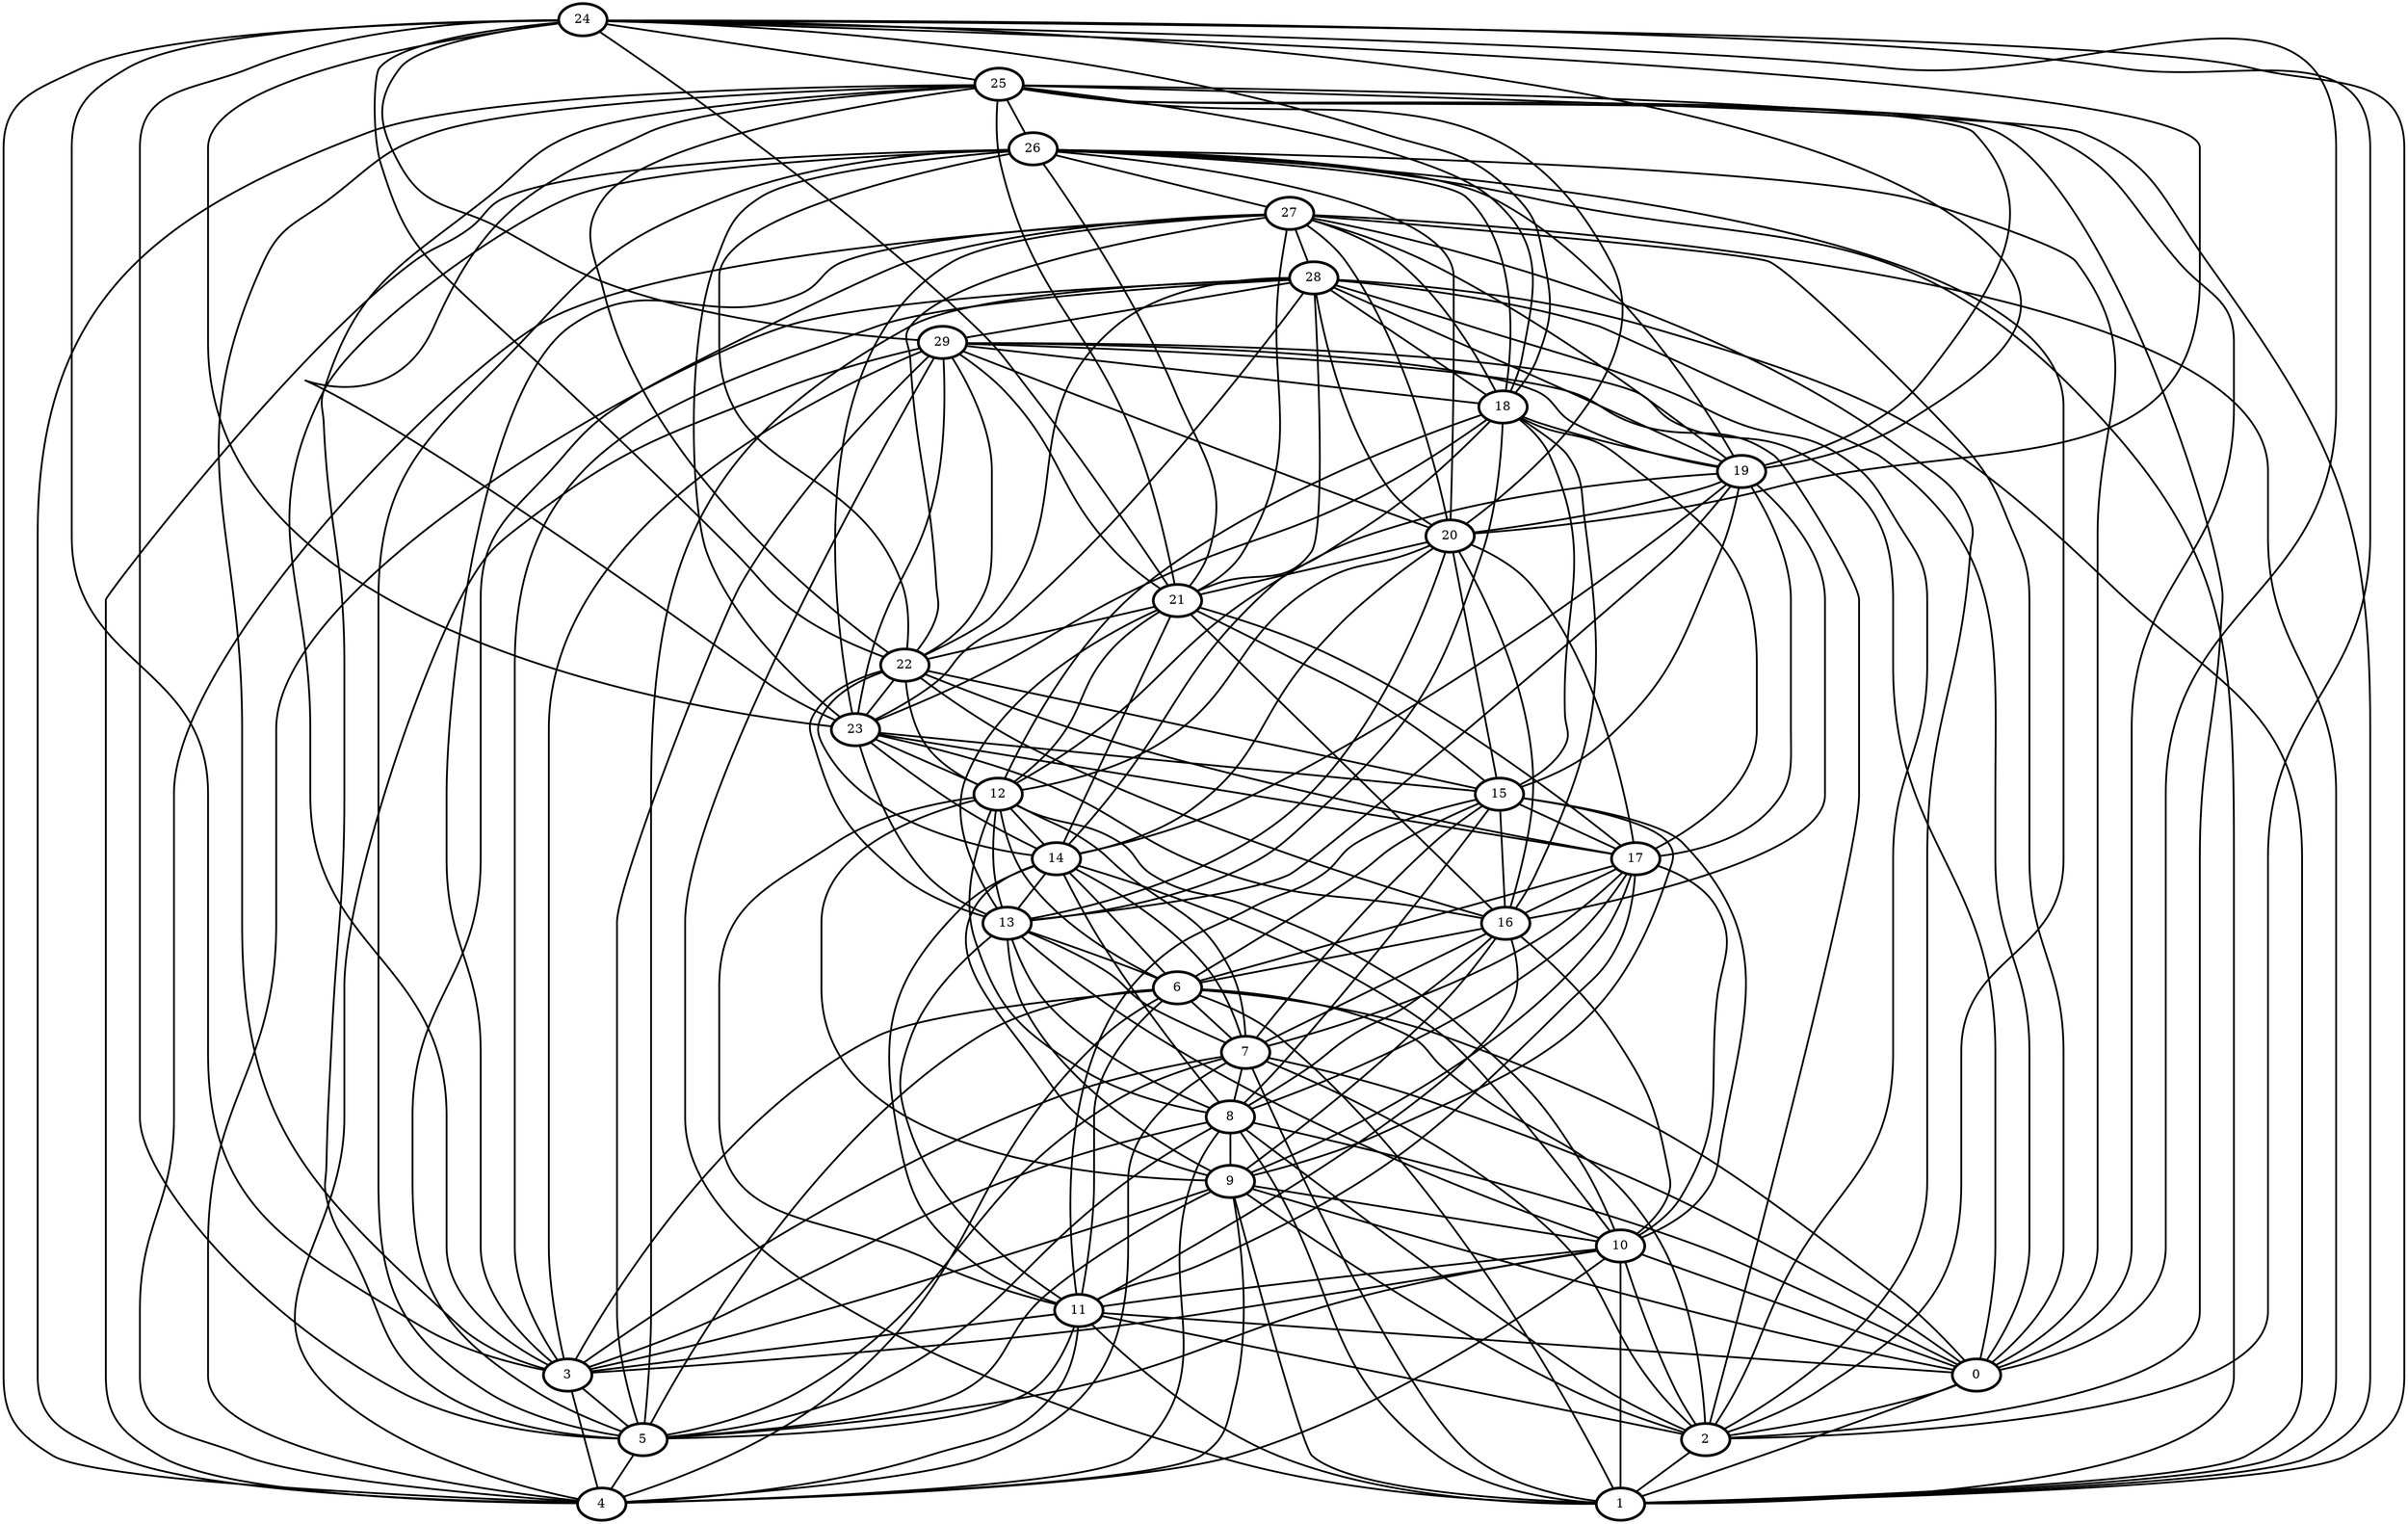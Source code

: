 Graph G {
    0 [penwidth=3,label="0"]
    1 [penwidth=3,label="1"]
    2 [penwidth=3,label="2"]
    3 [penwidth=3,label="3"]
    4 [penwidth=3,label="4"]
    5 [penwidth=3,label="5"]
    6 [penwidth=3,label="6"]
    7 [penwidth=3,label="7"]
    8 [penwidth=3,label="8"]
    9 [penwidth=3,label="9"]
    10 [penwidth=3,label="10"]
    11 [penwidth=3,label="11"]
    12 [penwidth=3,label="12"]
    13 [penwidth=3,label="13"]
    14 [penwidth=3,label="14"]
    15 [penwidth=3,label="15"]
    16 [penwidth=3,label="16"]
    17 [penwidth=3,label="17"]
    18 [penwidth=3,label="18"]
    19 [penwidth=3,label="19"]
    20 [penwidth=3,label="20"]
    21 [penwidth=3,label="21"]
    22 [penwidth=3,label="22"]
    23 [penwidth=3,label="23"]
    24 [penwidth=3,label="24"]
    25 [penwidth=3,label="25"]
    26 [penwidth=3,label="26"]
    27 [penwidth=3,label="27"]
    28 [penwidth=3,label="28"]
    29 [penwidth=3,label="29"]

    1--0 [penwidth=2]
    2--1 [penwidth=2]
    0--2 [penwidth=2]
    4--3 [penwidth=2]
    5--4 [penwidth=2]
    3--5 [penwidth=2]
    6--0 [penwidth=2]
    6--1 [penwidth=2]
    6--2 [penwidth=2]
    6--3 [penwidth=2]
    6--4 [penwidth=2]
    6--5 [penwidth=2]
    7--0 [penwidth=2]
    7--1 [penwidth=2]
    7--2 [penwidth=2]
    7--3 [penwidth=2]
    7--4 [penwidth=2]
    7--5 [penwidth=2]
    8--0 [penwidth=2]
    8--1 [penwidth=2]
    8--2 [penwidth=2]
    8--3 [penwidth=2]
    8--4 [penwidth=2]
    8--5 [penwidth=2]
    9--0 [penwidth=2]
    9--1 [penwidth=2]
    9--2 [penwidth=2]
    9--3 [penwidth=2]
    9--4 [penwidth=2]
    9--5 [penwidth=2]
    10--0 [penwidth=2]
    10--1 [penwidth=2]
    10--2 [penwidth=2]
    10--3 [penwidth=2]
    10--4 [penwidth=2]
    10--5 [penwidth=2]
    11--0 [penwidth=2]
    11--1 [penwidth=2]
    11--2 [penwidth=2]
    11--3 [penwidth=2]
    11--4 [penwidth=2]
    11--5 [penwidth=2]
    6--7 [penwidth=2]
    7--8 [penwidth=2]
    8--9 [penwidth=2]
    9--10 [penwidth=2]
    10--11 [penwidth=2]
    11--6 [penwidth=2]
    12--6 [penwidth=2]
    12--7 [penwidth=2]
    12--8 [penwidth=2]
    12--9 [penwidth=2]
    12--10 [penwidth=2]
    12--11 [penwidth=2]
    13--6 [penwidth=2]
    13--7 [penwidth=2]
    13--8 [penwidth=2]
    13--9 [penwidth=2]
    13--10 [penwidth=2]
    13--11 [penwidth=2]
    14--6 [penwidth=2]
    14--7 [penwidth=2]
    14--8 [penwidth=2]
    14--9 [penwidth=2]
    14--10 [penwidth=2]
    14--11 [penwidth=2]
    15--6 [penwidth=2]
    15--7 [penwidth=2]
    15--8 [penwidth=2]
    15--9 [penwidth=2]
    15--10 [penwidth=2]
    15--11 [penwidth=2]
    16--6 [penwidth=2]
    16--7 [penwidth=2]
    16--8 [penwidth=2]
    16--9 [penwidth=2]
    16--10 [penwidth=2]
    16--11 [penwidth=2]
    17--6 [penwidth=2]
    17--7 [penwidth=2]
    17--8 [penwidth=2]
    17--9 [penwidth=2]
    17--10 [penwidth=2]
    17--11 [penwidth=2]
    13--12 [penwidth=2]
    14--13 [penwidth=2]
    12--14 [penwidth=2]
    16--15 [penwidth=2]
    17--16 [penwidth=2]
    15--17 [penwidth=2]
    18--12 [penwidth=2]
    18--13 [penwidth=2]
    18--14 [penwidth=2]
    18--15 [penwidth=2]
    18--16 [penwidth=2]
    18--17 [penwidth=2]
    19--12 [penwidth=2]
    19--13 [penwidth=2]
    19--14 [penwidth=2]
    19--15 [penwidth=2]
    19--16 [penwidth=2]
    19--17 [penwidth=2]
    20--12 [penwidth=2]
    20--13 [penwidth=2]
    20--14 [penwidth=2]
    20--15 [penwidth=2]
    20--16 [penwidth=2]
    20--17 [penwidth=2]
    21--12 [penwidth=2]
    21--13 [penwidth=2]
    21--14 [penwidth=2]
    21--15 [penwidth=2]
    21--16 [penwidth=2]
    21--17 [penwidth=2]
    22--12 [penwidth=2]
    22--13 [penwidth=2]
    22--14 [penwidth=2]
    22--15 [penwidth=2]
    22--16 [penwidth=2]
    22--17 [penwidth=2]
    23--12 [penwidth=2]
    23--13 [penwidth=2]
    23--14 [penwidth=2]
    23--15 [penwidth=2]
    23--16 [penwidth=2]
    23--17 [penwidth=2]
    18--19 [penwidth=2]
    19--20 [penwidth=2]
    20--21 [penwidth=2]
    21--22 [penwidth=2]
    22--23 [penwidth=2]
    23--18 [penwidth=2]
    24--0 [penwidth=2]
    24--1 [penwidth=2]
    24--2 [penwidth=2]
    24--3 [penwidth=2]
    24--4 [penwidth=2]
    24--5 [penwidth=2]
    24--18 [penwidth=2]
    24--19 [penwidth=2]
    24--20 [penwidth=2]
    24--21 [penwidth=2]
    24--22 [penwidth=2]
    24--23 [penwidth=2]
    25--0 [penwidth=2]
    25--1 [penwidth=2]
    25--2 [penwidth=2]
    25--3 [penwidth=2]
    25--4 [penwidth=2]
    25--5 [penwidth=2]
    25--18 [penwidth=2]
    25--19 [penwidth=2]
    25--20 [penwidth=2]
    25--21 [penwidth=2]
    25--22 [penwidth=2]
    25--23 [penwidth=2]
    26--0 [penwidth=2]
    26--1 [penwidth=2]
    26--2 [penwidth=2]
    26--3 [penwidth=2]
    26--4 [penwidth=2]
    26--5 [penwidth=2]
    26--18 [penwidth=2]
    26--19 [penwidth=2]
    26--20 [penwidth=2]
    26--21 [penwidth=2]
    26--22 [penwidth=2]
    26--23 [penwidth=2]
    27--0 [penwidth=2]
    27--1 [penwidth=2]
    27--2 [penwidth=2]
    27--3 [penwidth=2]
    27--4 [penwidth=2]
    27--5 [penwidth=2]
    27--18 [penwidth=2]
    27--19 [penwidth=2]
    27--20 [penwidth=2]
    27--21 [penwidth=2]
    27--22 [penwidth=2]
    27--23 [penwidth=2]
    28--0 [penwidth=2]
    28--1 [penwidth=2]
    28--2 [penwidth=2]
    28--3 [penwidth=2]
    28--4 [penwidth=2]
    28--5 [penwidth=2]
    28--18 [penwidth=2]
    28--19 [penwidth=2]
    28--20 [penwidth=2]
    28--21 [penwidth=2]
    28--22 [penwidth=2]
    28--23 [penwidth=2]
    29--0 [penwidth=2]
    29--1 [penwidth=2]
    29--2 [penwidth=2]
    29--3 [penwidth=2]
    29--4 [penwidth=2]
    29--5 [penwidth=2]
    29--18 [penwidth=2]
    29--19 [penwidth=2]
    29--20 [penwidth=2]
    29--21 [penwidth=2]
    29--22 [penwidth=2]
    29--23 [penwidth=2]
    24--25 [penwidth=2]
    25--26 [penwidth=2]
    26--27 [penwidth=2]
    27--28 [penwidth=2]
    28--29 [penwidth=2]
    29--24 [penwidth=2]
}